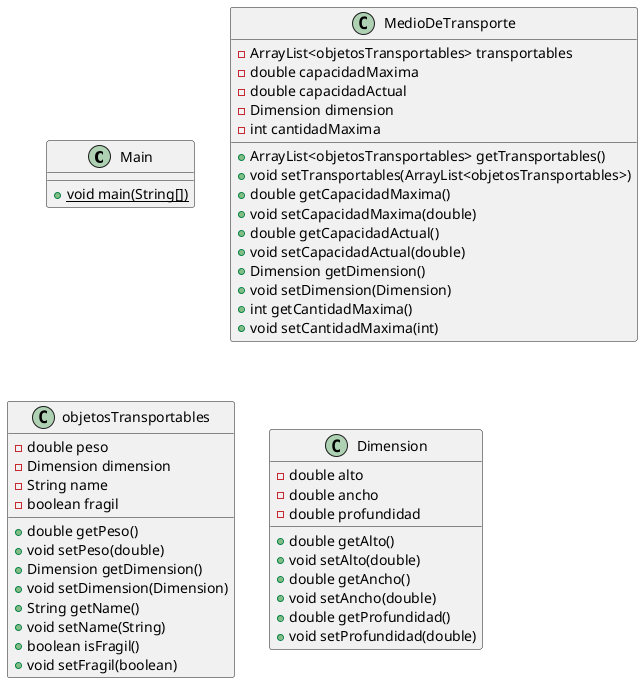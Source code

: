 @startuml
class Main {
+ {static} void main(String[])
}
class MedioDeTransporte {
- ArrayList<objetosTransportables> transportables
- double capacidadMaxima
- double capacidadActual
- Dimension dimension
- int cantidadMaxima
+ ArrayList<objetosTransportables> getTransportables()
+ void setTransportables(ArrayList<objetosTransportables>)
+ double getCapacidadMaxima()
+ void setCapacidadMaxima(double)
+ double getCapacidadActual()
+ void setCapacidadActual(double)
+ Dimension getDimension()
+ void setDimension(Dimension)
+ int getCantidadMaxima()
+ void setCantidadMaxima(int)
}
class objetosTransportables {
- double peso
- Dimension dimension
- String name
- boolean fragil
+ double getPeso()
+ void setPeso(double)
+ Dimension getDimension()
+ void setDimension(Dimension)
+ String getName()
+ void setName(String)
+ boolean isFragil()
+ void setFragil(boolean)
}
class Dimension {
- double alto
- double ancho
- double profundidad
+ double getAlto()
+ void setAlto(double)
+ double getAncho()
+ void setAncho(double)
+ double getProfundidad()
+ void setProfundidad(double)
}
@enduml